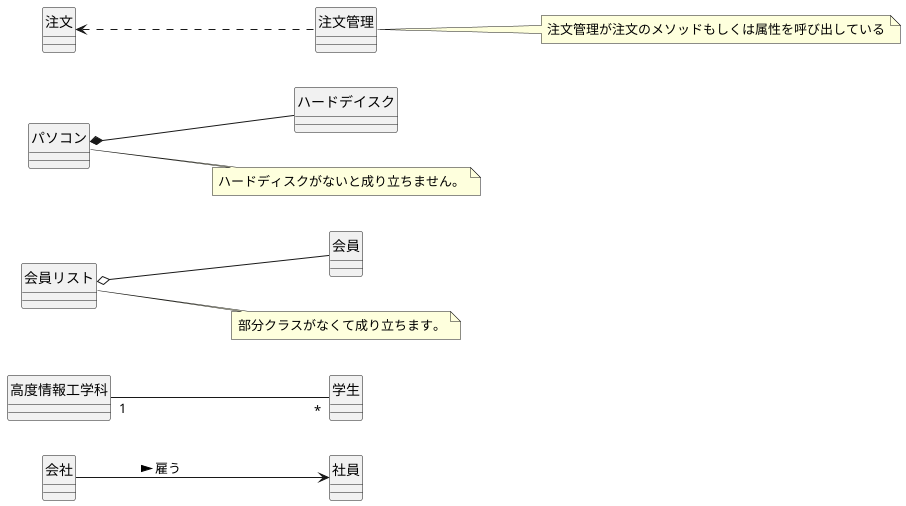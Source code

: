 @startuml

left to right direction
hide class circle


' 高度情報工学科 - 学生 


会社 --> 社員: 雇う >
高度情報工学科 "1"-- "*" 学生 

会員リスト o-- 会員

パソコン *-- ハードデイスク

注文 <.. 注文管理

note right of 会員リスト
  部分クラスがなくて成り立ちます。
end note

note right of パソコン
  ハードディスクがないと成り立ちません。
end note

note right of 注文管理
  注文管理が注文のメソッドもしくは属性を呼び出している
end note

@enduml